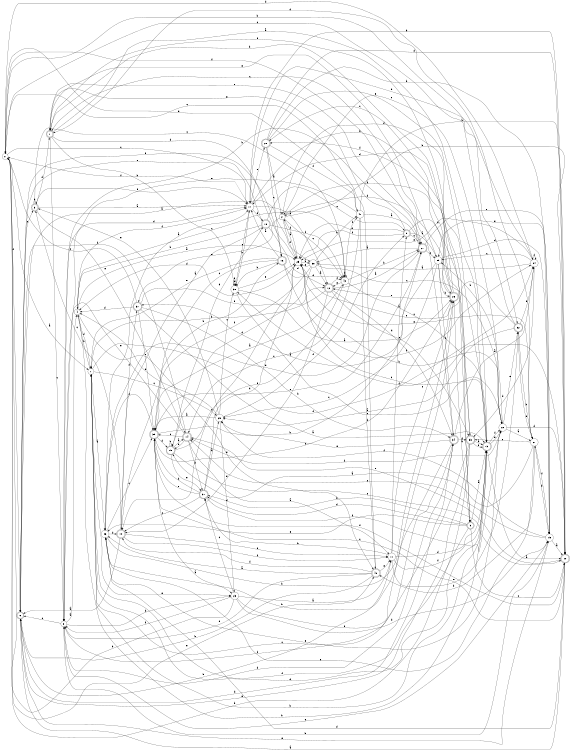 digraph n35_1 {
__start0 [label="" shape="none"];

rankdir=LR;
size="8,5";

s0 [style="filled", color="black", fillcolor="white" shape="circle", label="0"];
s1 [style="rounded,filled", color="black", fillcolor="white" shape="doublecircle", label="1"];
s2 [style="filled", color="black", fillcolor="white" shape="circle", label="2"];
s3 [style="rounded,filled", color="black", fillcolor="white" shape="doublecircle", label="3"];
s4 [style="filled", color="black", fillcolor="white" shape="circle", label="4"];
s5 [style="rounded,filled", color="black", fillcolor="white" shape="doublecircle", label="5"];
s6 [style="rounded,filled", color="black", fillcolor="white" shape="doublecircle", label="6"];
s7 [style="filled", color="black", fillcolor="white" shape="circle", label="7"];
s8 [style="filled", color="black", fillcolor="white" shape="circle", label="8"];
s9 [style="rounded,filled", color="black", fillcolor="white" shape="doublecircle", label="9"];
s10 [style="rounded,filled", color="black", fillcolor="white" shape="doublecircle", label="10"];
s11 [style="filled", color="black", fillcolor="white" shape="circle", label="11"];
s12 [style="rounded,filled", color="black", fillcolor="white" shape="doublecircle", label="12"];
s13 [style="rounded,filled", color="black", fillcolor="white" shape="doublecircle", label="13"];
s14 [style="rounded,filled", color="black", fillcolor="white" shape="doublecircle", label="14"];
s15 [style="filled", color="black", fillcolor="white" shape="circle", label="15"];
s16 [style="rounded,filled", color="black", fillcolor="white" shape="doublecircle", label="16"];
s17 [style="filled", color="black", fillcolor="white" shape="circle", label="17"];
s18 [style="rounded,filled", color="black", fillcolor="white" shape="doublecircle", label="18"];
s19 [style="rounded,filled", color="black", fillcolor="white" shape="doublecircle", label="19"];
s20 [style="rounded,filled", color="black", fillcolor="white" shape="doublecircle", label="20"];
s21 [style="filled", color="black", fillcolor="white" shape="circle", label="21"];
s22 [style="filled", color="black", fillcolor="white" shape="circle", label="22"];
s23 [style="filled", color="black", fillcolor="white" shape="circle", label="23"];
s24 [style="filled", color="black", fillcolor="white" shape="circle", label="24"];
s25 [style="filled", color="black", fillcolor="white" shape="circle", label="25"];
s26 [style="rounded,filled", color="black", fillcolor="white" shape="doublecircle", label="26"];
s27 [style="rounded,filled", color="black", fillcolor="white" shape="doublecircle", label="27"];
s28 [style="rounded,filled", color="black", fillcolor="white" shape="doublecircle", label="28"];
s29 [style="filled", color="black", fillcolor="white" shape="circle", label="29"];
s30 [style="filled", color="black", fillcolor="white" shape="circle", label="30"];
s31 [style="rounded,filled", color="black", fillcolor="white" shape="doublecircle", label="31"];
s32 [style="rounded,filled", color="black", fillcolor="white" shape="doublecircle", label="32"];
s33 [style="rounded,filled", color="black", fillcolor="white" shape="doublecircle", label="33"];
s34 [style="rounded,filled", color="black", fillcolor="white" shape="doublecircle", label="34"];
s35 [style="rounded,filled", color="black", fillcolor="white" shape="doublecircle", label="35"];
s36 [style="filled", color="black", fillcolor="white" shape="circle", label="36"];
s37 [style="rounded,filled", color="black", fillcolor="white" shape="doublecircle", label="37"];
s38 [style="filled", color="black", fillcolor="white" shape="circle", label="38"];
s39 [style="filled", color="black", fillcolor="white" shape="circle", label="39"];
s40 [style="rounded,filled", color="black", fillcolor="white" shape="doublecircle", label="40"];
s41 [style="filled", color="black", fillcolor="white" shape="circle", label="41"];
s42 [style="filled", color="black", fillcolor="white" shape="circle", label="42"];
s0 -> s7 [label="a"];
s0 -> s32 [label="b"];
s0 -> s17 [label="c"];
s0 -> s24 [label="d"];
s0 -> s40 [label="e"];
s0 -> s6 [label="f"];
s1 -> s13 [label="a"];
s1 -> s30 [label="b"];
s1 -> s8 [label="c"];
s1 -> s25 [label="d"];
s1 -> s27 [label="e"];
s1 -> s9 [label="f"];
s2 -> s25 [label="a"];
s2 -> s20 [label="b"];
s2 -> s42 [label="c"];
s2 -> s25 [label="d"];
s2 -> s37 [label="e"];
s2 -> s26 [label="f"];
s3 -> s17 [label="a"];
s3 -> s3 [label="b"];
s3 -> s42 [label="c"];
s3 -> s1 [label="d"];
s3 -> s14 [label="e"];
s3 -> s17 [label="f"];
s4 -> s25 [label="a"];
s4 -> s13 [label="b"];
s4 -> s42 [label="c"];
s4 -> s7 [label="d"];
s4 -> s40 [label="e"];
s4 -> s17 [label="f"];
s5 -> s39 [label="a"];
s5 -> s33 [label="b"];
s5 -> s27 [label="c"];
s5 -> s25 [label="d"];
s5 -> s1 [label="e"];
s5 -> s25 [label="f"];
s6 -> s38 [label="a"];
s6 -> s11 [label="b"];
s6 -> s3 [label="c"];
s6 -> s34 [label="d"];
s6 -> s15 [label="e"];
s6 -> s16 [label="f"];
s7 -> s36 [label="a"];
s7 -> s4 [label="b"];
s7 -> s29 [label="c"];
s7 -> s13 [label="d"];
s7 -> s23 [label="e"];
s7 -> s24 [label="f"];
s8 -> s4 [label="a"];
s8 -> s23 [label="b"];
s8 -> s6 [label="c"];
s8 -> s17 [label="d"];
s8 -> s15 [label="e"];
s8 -> s34 [label="f"];
s9 -> s13 [label="a"];
s9 -> s31 [label="b"];
s9 -> s20 [label="c"];
s9 -> s31 [label="d"];
s9 -> s36 [label="e"];
s9 -> s7 [label="f"];
s10 -> s6 [label="a"];
s10 -> s16 [label="b"];
s10 -> s3 [label="c"];
s10 -> s37 [label="d"];
s10 -> s11 [label="e"];
s10 -> s11 [label="f"];
s11 -> s5 [label="a"];
s11 -> s31 [label="b"];
s11 -> s26 [label="c"];
s11 -> s13 [label="d"];
s11 -> s32 [label="e"];
s11 -> s13 [label="f"];
s12 -> s27 [label="a"];
s12 -> s7 [label="b"];
s12 -> s33 [label="c"];
s12 -> s34 [label="d"];
s12 -> s10 [label="e"];
s12 -> s42 [label="f"];
s13 -> s20 [label="a"];
s13 -> s7 [label="b"];
s13 -> s25 [label="c"];
s13 -> s2 [label="d"];
s13 -> s22 [label="e"];
s13 -> s22 [label="f"];
s14 -> s11 [label="a"];
s14 -> s19 [label="b"];
s14 -> s35 [label="c"];
s14 -> s31 [label="d"];
s14 -> s8 [label="e"];
s14 -> s6 [label="f"];
s15 -> s20 [label="a"];
s15 -> s8 [label="b"];
s15 -> s14 [label="c"];
s15 -> s21 [label="d"];
s15 -> s39 [label="e"];
s15 -> s29 [label="f"];
s16 -> s17 [label="a"];
s16 -> s30 [label="b"];
s16 -> s35 [label="c"];
s16 -> s42 [label="d"];
s16 -> s7 [label="e"];
s16 -> s24 [label="f"];
s17 -> s12 [label="a"];
s17 -> s9 [label="b"];
s17 -> s30 [label="c"];
s17 -> s18 [label="d"];
s17 -> s28 [label="e"];
s17 -> s0 [label="f"];
s18 -> s10 [label="a"];
s18 -> s4 [label="b"];
s18 -> s5 [label="c"];
s18 -> s12 [label="d"];
s18 -> s6 [label="e"];
s18 -> s42 [label="f"];
s19 -> s14 [label="a"];
s19 -> s19 [label="b"];
s19 -> s20 [label="c"];
s19 -> s18 [label="d"];
s19 -> s31 [label="e"];
s19 -> s42 [label="f"];
s20 -> s6 [label="a"];
s20 -> s17 [label="b"];
s20 -> s35 [label="c"];
s20 -> s36 [label="d"];
s20 -> s14 [label="e"];
s20 -> s30 [label="f"];
s21 -> s19 [label="a"];
s21 -> s40 [label="b"];
s21 -> s33 [label="c"];
s21 -> s1 [label="d"];
s21 -> s36 [label="e"];
s21 -> s15 [label="f"];
s22 -> s21 [label="a"];
s22 -> s39 [label="b"];
s22 -> s2 [label="c"];
s22 -> s20 [label="d"];
s22 -> s32 [label="e"];
s22 -> s14 [label="f"];
s23 -> s11 [label="a"];
s23 -> s0 [label="b"];
s23 -> s31 [label="c"];
s23 -> s15 [label="d"];
s23 -> s26 [label="e"];
s23 -> s8 [label="f"];
s24 -> s38 [label="a"];
s24 -> s17 [label="b"];
s24 -> s39 [label="c"];
s24 -> s33 [label="d"];
s24 -> s25 [label="e"];
s24 -> s24 [label="f"];
s25 -> s38 [label="a"];
s25 -> s22 [label="b"];
s25 -> s10 [label="c"];
s25 -> s4 [label="d"];
s25 -> s21 [label="e"];
s25 -> s2 [label="f"];
s26 -> s9 [label="a"];
s26 -> s1 [label="b"];
s26 -> s28 [label="c"];
s26 -> s2 [label="d"];
s26 -> s12 [label="e"];
s26 -> s28 [label="f"];
s27 -> s38 [label="a"];
s27 -> s8 [label="b"];
s27 -> s39 [label="c"];
s27 -> s36 [label="d"];
s27 -> s15 [label="e"];
s27 -> s0 [label="f"];
s28 -> s2 [label="a"];
s28 -> s15 [label="b"];
s28 -> s16 [label="c"];
s28 -> s20 [label="d"];
s28 -> s13 [label="e"];
s28 -> s41 [label="f"];
s29 -> s35 [label="a"];
s29 -> s4 [label="b"];
s29 -> s30 [label="c"];
s29 -> s23 [label="d"];
s29 -> s3 [label="e"];
s29 -> s5 [label="f"];
s30 -> s26 [label="a"];
s30 -> s17 [label="b"];
s30 -> s22 [label="c"];
s30 -> s30 [label="d"];
s30 -> s25 [label="e"];
s30 -> s30 [label="f"];
s31 -> s29 [label="a"];
s31 -> s35 [label="b"];
s31 -> s10 [label="c"];
s31 -> s25 [label="d"];
s31 -> s35 [label="e"];
s31 -> s22 [label="f"];
s32 -> s29 [label="a"];
s32 -> s21 [label="b"];
s32 -> s0 [label="c"];
s32 -> s21 [label="d"];
s32 -> s25 [label="e"];
s32 -> s24 [label="f"];
s33 -> s13 [label="a"];
s33 -> s0 [label="b"];
s33 -> s7 [label="c"];
s33 -> s17 [label="d"];
s33 -> s6 [label="e"];
s33 -> s13 [label="f"];
s34 -> s24 [label="a"];
s34 -> s36 [label="b"];
s34 -> s1 [label="c"];
s34 -> s8 [label="d"];
s34 -> s29 [label="e"];
s34 -> s33 [label="f"];
s35 -> s23 [label="a"];
s35 -> s27 [label="b"];
s35 -> s26 [label="c"];
s35 -> s19 [label="d"];
s35 -> s27 [label="e"];
s35 -> s20 [label="f"];
s36 -> s17 [label="a"];
s36 -> s26 [label="b"];
s36 -> s35 [label="c"];
s36 -> s10 [label="d"];
s36 -> s22 [label="e"];
s36 -> s35 [label="f"];
s37 -> s13 [label="a"];
s37 -> s34 [label="b"];
s37 -> s0 [label="c"];
s37 -> s4 [label="d"];
s37 -> s35 [label="e"];
s37 -> s12 [label="f"];
s38 -> s12 [label="a"];
s38 -> s41 [label="b"];
s38 -> s22 [label="c"];
s38 -> s19 [label="d"];
s38 -> s25 [label="e"];
s38 -> s35 [label="f"];
s39 -> s37 [label="a"];
s39 -> s26 [label="b"];
s39 -> s29 [label="c"];
s39 -> s15 [label="d"];
s39 -> s1 [label="e"];
s39 -> s34 [label="f"];
s40 -> s36 [label="a"];
s40 -> s6 [label="b"];
s40 -> s0 [label="c"];
s40 -> s8 [label="d"];
s40 -> s11 [label="e"];
s40 -> s10 [label="f"];
s41 -> s27 [label="a"];
s41 -> s20 [label="b"];
s41 -> s14 [label="c"];
s41 -> s0 [label="d"];
s41 -> s8 [label="e"];
s41 -> s40 [label="f"];
s42 -> s35 [label="a"];
s42 -> s27 [label="b"];
s42 -> s13 [label="c"];
s42 -> s42 [label="d"];
s42 -> s12 [label="e"];
s42 -> s41 [label="f"];

}